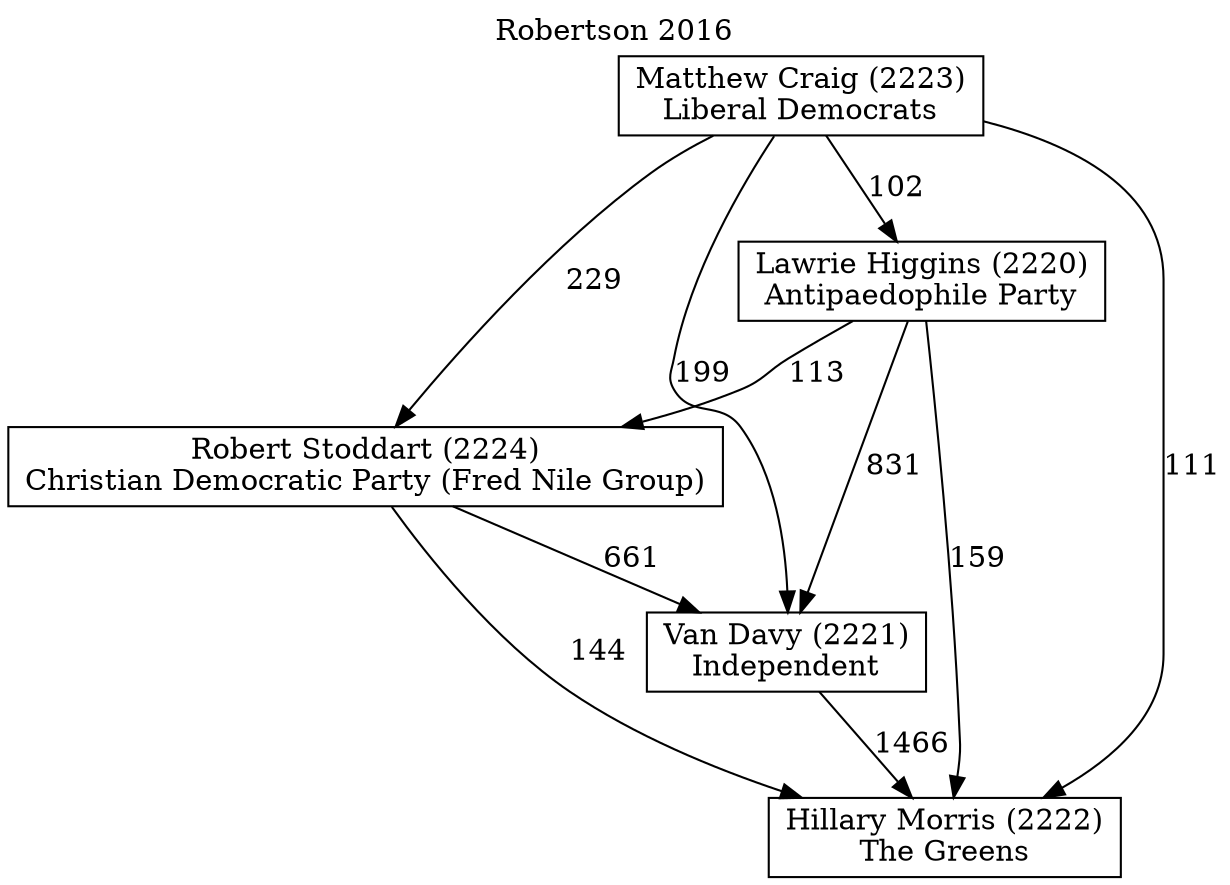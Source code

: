 // House preference flow
digraph "Hillary Morris (2222)_Robertson_2016" {
	graph [label="Robertson 2016" labelloc=t mclimit=10]
	node [shape=box]
	"Robert Stoddart (2224)" [label="Robert Stoddart (2224)
Christian Democratic Party (Fred Nile Group)"]
	"Matthew Craig (2223)" [label="Matthew Craig (2223)
Liberal Democrats"]
	"Lawrie Higgins (2220)" [label="Lawrie Higgins (2220)
Antipaedophile Party"]
	"Hillary Morris (2222)" [label="Hillary Morris (2222)
The Greens"]
	"Van Davy (2221)" [label="Van Davy (2221)
Independent"]
	"Matthew Craig (2223)" -> "Van Davy (2221)" [label=199]
	"Matthew Craig (2223)" -> "Hillary Morris (2222)" [label=111]
	"Lawrie Higgins (2220)" -> "Van Davy (2221)" [label=831]
	"Lawrie Higgins (2220)" -> "Hillary Morris (2222)" [label=159]
	"Robert Stoddart (2224)" -> "Van Davy (2221)" [label=661]
	"Lawrie Higgins (2220)" -> "Robert Stoddart (2224)" [label=113]
	"Van Davy (2221)" -> "Hillary Morris (2222)" [label=1466]
	"Matthew Craig (2223)" -> "Robert Stoddart (2224)" [label=229]
	"Matthew Craig (2223)" -> "Lawrie Higgins (2220)" [label=102]
	"Robert Stoddart (2224)" -> "Hillary Morris (2222)" [label=144]
}
